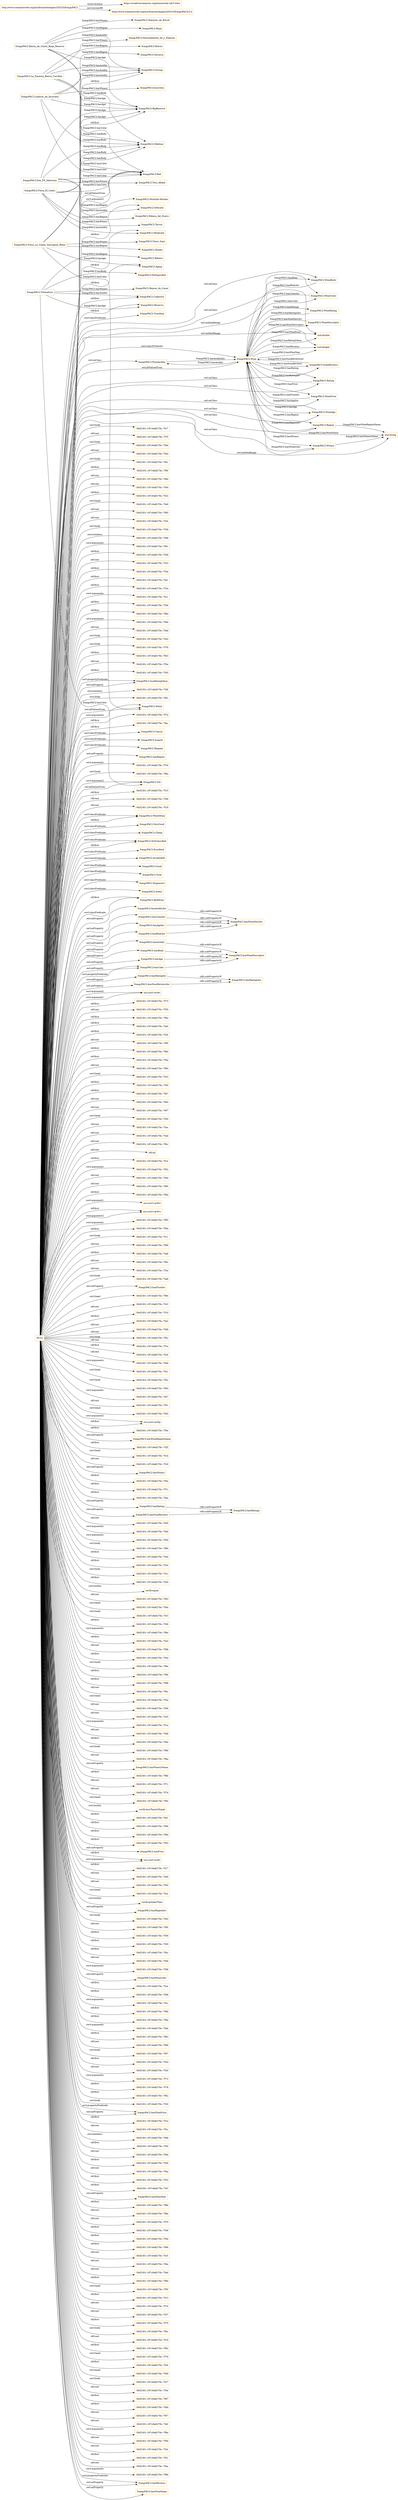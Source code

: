 digraph ar2dtool_diagram { 
rankdir=LR;
size="1501"
node [shape = rectangle, color="orange"]; "frangcPAC2:Trending" "frangcPAC2:WineAcidity" "frangcPAC2:NumReviews" "frangcPAC2:Aging" "frangcPAC2:Classic" "frangcPAC2:Rating" "frangcPAC2:Superb" "frangcPAC2:NotSpecified" "frangcPAC2:Medium" "frangcPAC2:Regular" "frangcPAC2:WinePrice" "frangcPAC2:WineAge" "frangcPAC2:Unknown" "frangcPAC2:WhiteWine" "frangcPAC2:Moderate" "frangcPAC2:VeryGood" "frangcPAC2:Region" "frangcPAC2:Wine" "frangcPAC2:Cheap" "frangcPAC2:NotClassified" "frangcPAC2:Excellent" "frangcPAC2:Acceptable" "frangcPAC2:NA" "frangcPAC2:Good" "frangcPAC2:Red" "frangcPAC2:Delicate" "frangcPAC2:BigReserve" "frangcPAC2:WineDescriptor" "frangcPAC2:WineBody" "frangcPAC2:Strong" "frangcPAC2:WineColor" "frangcPAC2:Winery" "frangcPAC2:Reserve" "frangcPAC2:Viral" "frangcPAC2:Expensive" "frangcPAC2:Static" "frangcPAC2:WineRating" "frangcPAC2:RedWine" "frangcPAC2:White" ; /*classes style*/
	"frangcPAC2:hasBodyInv" -> "frangcPAC2:hasWineDescInv" [ label = "rdfs:subPropertyOf" ];
	"frangcPAC2:hasAcidityInv" -> "frangcPAC2:hasWineDescInv" [ label = "rdfs:subPropertyOf" ];
	"frangcPAC2:hasColor" -> "frangcPAC2:hasWineDescriptor" [ label = "rdfs:subPropertyOf" ];
	"frangcPAC2:hasAcidity" -> "frangcPAC2:hasWineDescriptor" [ label = "rdfs:subPropertyOf" ];
	"frangcPAC2:hasBody" -> "frangcPAC2:hasWineDescriptor" [ label = "rdfs:subPropertyOf" ];
	"frangcPAC2:Baron_de_Chirel_Rioja_Reserva" -> "frangcPAC2:Medium" [ label = "frangcPAC2:hasBody" ];
	"frangcPAC2:Baron_de_Chirel_Rioja_Reserva" -> "frangcPAC2:Red" [ label = "frangcPAC2:hasColor" ];
	"frangcPAC2:Baron_de_Chirel_Rioja_Reserva" -> "frangcPAC2:BigReserve" [ label = "frangcPAC2:hasAge" ];
	"frangcPAC2:Baron_de_Chirel_Rioja_Reserva" -> "frangcPAC2:Strong" [ label = "frangcPAC2:hasAcidity" ];
	"frangcPAC2:Baron_de_Chirel_Rioja_Reserva" -> "frangcPAC2:Rioja" [ label = "frangcPAC2:hasRegion" ];
	"frangcPAC2:Baron_de_Chirel_Rioja_Reserva" -> "frangcPAC2:Marques_de_Riscal" [ label = "frangcPAC2:hasWinery" ];
	"frangcPAC2:hasNumReviewsInv" -> "frangcPAC2:hasRatingsInv" [ label = "rdfs:subPropertyOf" ];
	"http://www.semanticweb.org/mirifran/ontologies/2023/3/frangcPAC2" -> "https://creativecommons.org/licenses/by-nd/3.0/es/" [ label = "terms:license" ];
	"http://www.semanticweb.org/mirifran/ontologies/2023/3/frangcPAC2" -> "http://www.semanticweb.org/mirifran/ontologies/2023/3/frangcPAC2/3.0" [ label = "owl:versionIRI" ];
	"frangcPAC2:La_Faraona_Bierzo_Corullon" -> "frangcPAC2:Red" [ label = "frangcPAC2:hasColor" ];
	"frangcPAC2:La_Faraona_Bierzo_Corullon" -> "frangcPAC2:Bierzo" [ label = "frangcPAC2:hasRegion" ];
	"frangcPAC2:La_Faraona_Bierzo_Corullon" -> "frangcPAC2:Medium" [ label = "frangcPAC2:hasBody" ];
	"frangcPAC2:La_Faraona_Bierzo_Corullon" -> "frangcPAC2:Strong" [ label = "frangcPAC2:hasAcidity" ];
	"frangcPAC2:La_Faraona_Bierzo_Corullon" -> "frangcPAC2:BigReserve" [ label = "frangcPAC2:hasAge" ];
	"frangcPAC2:La_Faraona_Bierzo_Corullon" -> "frangcPAC2:Descendientes_de_J._Palacios" [ label = "frangcPAC2:hasWinery" ];
	"NULL" -> "urn:swrl:var#c" [ label = "swrl:argument1" ];
	"NULL" -> "-5b02301:187c9a8278c:-7f73" [ label = "rdf:first" ];
	"NULL" -> "-5b02301:187c9a8278c:-7f35" [ label = "rdf:rest" ];
	"NULL" -> "-5b02301:187c9a8278c:-7fbe" [ label = "rdf:first" ];
	"NULL" -> "-5b02301:187c9a8278c:-7fa5" [ label = "rdf:first" ];
	"NULL" -> "frangcPAC2:hasAcidityInv" [ label = "owl:onProperty" ];
	"NULL" -> "-5b02301:187c9a8278c:-7fc6" [ label = "rdf:first" ];
	"NULL" -> "frangcPAC2:Unknown" [ label = "rdf:first" ];
	"NULL" -> "-5b02301:187c9a8278c:-7f9f" [ label = "rdf:rest" ];
	"NULL" -> "-5b02301:187c9a8278c:-7fb0" [ label = "rdf:first" ];
	"NULL" -> "-5b02301:187c9a8278c:-7f4a" [ label = "rdf:first" ];
	"NULL" -> "frangcPAC2:NumReviews" [ label = "owl:onClass" ];
	"NULL" -> "-5b02301:187c9a8278c:-7f60" [ label = "rdf:rest" ];
	"NULL" -> "-5b02301:187c9a8278c:-7f33" [ label = "swrl:head" ];
	"NULL" -> "-5b02301:187c9a8278c:-7f4f" [ label = "rdf:first" ];
	"NULL" -> "-5b02301:187c9a8278c:-7fb7" [ label = "rdf:first" ];
	"NULL" -> "-5b02301:187c9a8278c:-7fb5" [ label = "rdf:rest" ];
	"NULL" -> "-5b02301:187c9a8278c:-7f97" [ label = "rdf:rest" ];
	"NULL" -> "-5b02301:187c9a8278c:-7f50" [ label = "swrl:head" ];
	"NULL" -> "-5b02301:187c9a8278c:-7fce" [ label = "rdf:rest" ];
	"NULL" -> "-5b02301:187c9a8278c:-7fad" [ label = "rdf:rest" ];
	"NULL" -> "-5b02301:187c9a8278c:-7f6c" [ label = "rdf:rest" ];
	"NULL" -> "rdf:nil" [ label = "rdf:rest" ];
	"NULL" -> "-5b02301:187c9a8278c:-7fc2" [ label = "rdf:first" ];
	"NULL" -> "-5b02301:187c9a8278c:-7f52" [ label = "swrl:arguments" ];
	"NULL" -> "-5b02301:187c9a8278c:-7f4b" [ label = "rdf:rest" ];
	"NULL" -> "-5b02301:187c9a8278c:-7f85" [ label = "rdf:rest" ];
	"NULL" -> "frangcPAC2:Viral" [ label = "swrl:classPredicate" ];
	"NULL" -> "-5b02301:187c9a8278c:-7f64" [ label = "rdf:first" ];
	"NULL" -> "urn:swrl:var#w" [ label = "swrl:argument1" ];
	"NULL" -> "urn:swrl:var#rv" [ label = "swrl:argument2" ];
	"NULL" -> "frangcPAC2:hasColor" [ label = "owl:onProperty" ];
	"NULL" -> "-5b02301:187c9a8278c:-7f95" [ label = "swrl:arguments" ];
	"NULL" -> "-5b02301:187c9a8278c:-7fbb" [ label = "rdf:first" ];
	"NULL" -> "-5b02301:187c9a8278c:-7f11" [ label = "swrl:body" ];
	"NULL" -> "frangcPAC2:Trending" [ label = "swrl:classPredicate" ];
	"NULL" -> "-5b02301:187c9a8278c:-7f89" [ label = "rdf:rest" ];
	"NULL" -> "-5b02301:187c9a8278c:-7fa8" [ label = "rdf:first" ];
	"NULL" -> "-5b02301:187c9a8278c:-7f8c" [ label = "rdf:rest" ];
	"NULL" -> "frangcPAC2:Good" [ label = "swrl:classPredicate" ];
	"NULL" -> "-5b02301:187c9a8278c:-7f2e" [ label = "rdf:rest" ];
	"NULL" -> "-5b02301:187c9a8278c:-7fa6" [ label = "swrl:body" ];
	"NULL" -> "frangcPAC2:Classic" [ label = "swrl:classPredicate" ];
	"NULL" -> "frangcPAC2:hasPriceInv" [ label = "owl:onProperty" ];
	"NULL" -> "-5b02301:187c9a8278c:-7f84" [ label = "swrl:head" ];
	"NULL" -> "-5b02301:187c9a8278c:-7fc3" [ label = "rdf:rest" ];
	"NULL" -> "-5b02301:187c9a8278c:-7f10" [ label = "rdf:first" ];
	"NULL" -> "frangcPAC2:BigReserve" [ label = "rdf:first" ];
	"NULL" -> "-5b02301:187c9a8278c:-7fa2" [ label = "rdf:rest" ];
	"NULL" -> "frangcPAC2:Wine" [ label = "swrl:classPredicate" ];
	"NULL" -> "-5b02301:187c9a8278c:-7fd9" [ label = "rdf:rest" ];
	"NULL" -> "-5b02301:187c9a8278c:-7f5c" [ label = "swrl:body" ];
	"NULL" -> "-5b02301:187c9a8278c:-7f7a" [ label = "rdf:rest" ];
	"NULL" -> "-5b02301:187c9a8278c:-7fcd" [ label = "rdf:first" ];
	"NULL" -> "-5b02301:187c9a8278c:-7fb8" [ label = "rdf:rest" ];
	"NULL" -> "frangcPAC2:Moderate" [ label = "rdf:first" ];
	"NULL" -> "-5b02301:187c9a8278c:-7f21" [ label = "swrl:arguments" ];
	"NULL" -> "-5b02301:187c9a8278c:-7f3c" [ label = "swrl:head" ];
	"NULL" -> "frangcPAC2:WineColor" [ label = "owl:onClass" ];
	"NULL" -> "-5b02301:187c9a8278c:-7f93" [ label = "swrl:head" ];
	"NULL" -> "-5b02301:187c9a8278c:-7f47" [ label = "swrl:arguments" ];
	"NULL" -> "-5b02301:187c9a8278c:-7f51" [ label = "rdf:rest" ];
	"NULL" -> "-5b02301:187c9a8278c:-7f45" [ label = "swrl:head" ];
	"NULL" -> "urn:swrl:var#p" [ label = "rdf:first" ];
	"NULL" -> "-5b02301:187c9a8278c:-7f5e" [ label = "rdf:first" ];
	"NULL" -> "frangcPAC2:RedWine" [ label = "swrl:classPredicate" ];
	"NULL" -> "xsd:double" [ label = "owl:onDataRange" ];
	"NULL" -> "frangcPAC2:hasWineRegionName" [ label = "owl:onProperty" ];
	"NULL" -> "frangcPAC2:WinePrice" [ label = "owl:onClass" ];
	"NULL" -> "-5b02301:187c9a8278c:-7f2f" [ label = "rdf:first" ];
	"NULL" -> "-5b02301:187c9a8278c:-7f14" [ label = "swrl:head" ];
	"NULL" -> "frangcPAC2:VeryGood" [ label = "swrl:classPredicate" ];
	"NULL" -> "-5b02301:187c9a8278c:-7f18" [ label = "rdf:rest" ];
	"NULL" -> "frangcPAC2:hasWinery" [ label = "owl:onProperty" ];
	"NULL" -> "-5b02301:187c9a8278c:-7f0a" [ label = "rdf:first" ];
	"NULL" -> "-5b02301:187c9a8278c:-7f7c" [ label = "rdf:first" ];
	"NULL" -> "-5b02301:187c9a8278c:-7fae" [ label = "rdf:first" ];
	"NULL" -> "frangcPAC2:Delicate" [ label = "rdf:first" ];
	"NULL" -> "frangcPAC2:hasNumReviews" [ label = "owl:onProperty" ];
	"NULL" -> "-5b02301:187c9a8278c:-7fd5" [ label = "rdf:rest" ];
	"NULL" -> "urn:swrl:var#p" [ label = "swrl:argument2" ];
	"NULL" -> "-5b02301:187c9a8278c:-7fa0" [ label = "swrl:arguments" ];
	"NULL" -> "-5b02301:187c9a8278c:-7f0d" [ label = "swrl:arguments" ];
	"NULL" -> "-5b02301:187c9a8278c:-7f90" [ label = "swrl:body" ];
	"NULL" -> "-5b02301:187c9a8278c:-7f44" [ label = "rdf:first" ];
	"NULL" -> "frangcPAC2:hasRating" [ label = "owl:onProperty" ];
	"NULL" -> "-5b02301:187c9a8278c:-7f24" [ label = "rdf:first" ];
	"NULL" -> "-5b02301:187c9a8278c:-7f1c" [ label = "swrl:body" ];
	"NULL" -> "-5b02301:187c9a8278c:-7f2b" [ label = "rdf:first" ];
	"NULL" -> "swrlb:equal" [ label = "swrl:builtin" ];
	"NULL" -> "-5b02301:187c9a8278c:-7f63" [ label = "rdf:rest" ];
	"NULL" -> "-5b02301:187c9a8278c:-7fb4" [ label = "swrl:head" ];
	"NULL" -> "xsd:string" [ label = "owl:onDataRange" ];
	"NULL" -> "-5b02301:187c9a8278c:-7f1f" [ label = "swrl:head" ];
	"NULL" -> "frangcPAC2:White" [ label = "owl:allValuesFrom" ];
	"NULL" -> "-5b02301:187c9a8278c:-7f36" [ label = "rdf:first" ];
	"NULL" -> "frangcPAC2:hasBodyInv" [ label = "owl:onProperty" ];
	"NULL" -> "-5b02301:187c9a8278c:-7f6e" [ label = "swrl:arguments" ];
	"NULL" -> "-5b02301:187c9a8278c:-7fa3" [ label = "rdf:first" ];
	"NULL" -> "-5b02301:187c9a8278c:-7f88" [ label = "rdf:rest" ];
	"NULL" -> "-5b02301:187c9a8278c:-7f3d" [ label = "rdf:first" ];
	"NULL" -> "-5b02301:187c9a8278c:-7f9e" [ label = "swrl:head" ];
	"NULL" -> "-5b02301:187c9a8278c:-7f8f" [ label = "rdf:first" ];
	"NULL" -> "-5b02301:187c9a8278c:-7f98" [ label = "rdf:first" ];
	"NULL" -> "frangcPAC2:WineAcidity" [ label = "owl:onClass" ];
	"NULL" -> "frangcPAC2:hasBody" [ label = "owl:onProperty" ];
	"NULL" -> "-5b02301:187c9a8278c:-7f0c" [ label = "rdf:rest" ];
	"NULL" -> "-5b02301:187c9a8278c:-7f2a" [ label = "swrl:head" ];
	"NULL" -> "frangcPAC2:hasColorInv" [ label = "owl:onProperty" ];
	"NULL" -> "-5b02301:187c9a8278c:-7f46" [ label = "rdf:rest" ];
	"NULL" -> "-5b02301:187c9a8278c:-7f25" [ label = "rdf:rest" ];
	"NULL" -> "frangcPAC2:WineBody" [ label = "owl:onClass" ];
	"NULL" -> "-5b02301:187c9a8278c:-7f1a" [ label = "swrl:arguments" ];
	"NULL" -> "-5b02301:187c9a8278c:-7fd8" [ label = "rdf:rest" ];
	"NULL" -> "-5b02301:187c9a8278c:-7f0e" [ label = "rdf:first" ];
	"NULL" -> "-5b02301:187c9a8278c:-7f9b" [ label = "swrl:body" ];
	"NULL" -> "-5b02301:187c9a8278c:-7fba" [ label = "rdf:rest" ];
	"NULL" -> "frangcPAC2:hasAgeInv" [ label = "owl:onProperty" ];
	"NULL" -> "frangcPAC2:hasWineryName" [ label = "owl:onProperty" ];
	"NULL" -> "frangcPAC2:NotClassified" [ label = "rdf:first" ];
	"NULL" -> "frangcPAC2:Wine" [ label = "owl:allValuesFrom" ];
	"NULL" -> "-5b02301:187c9a8278c:-7f8b" [ label = "rdf:first" ];
	"NULL" -> "-5b02301:187c9a8278c:-7f71" [ label = "rdf:rest" ];
	"NULL" -> "-5b02301:187c9a8278c:-7f7d" [ label = "rdf:rest" ];
	"NULL" -> "-5b02301:187c9a8278c:-7fbf" [ label = "swrl:head" ];
	"NULL" -> "swrlb:lessThanOrEqual" [ label = "swrl:builtin" ];
	"NULL" -> "-5b02301:187c9a8278c:-7fd1" [ label = "rdf:first" ];
	"NULL" -> "frangcPAC2:hasAcidity" [ label = "owl:onProperty" ];
	"NULL" -> "-5b02301:187c9a8278c:-7f69" [ label = "rdf:first" ];
	"NULL" -> "-5b02301:187c9a8278c:-7f9d" [ label = "rdf:first" ];
	"NULL" -> "-5b02301:187c9a8278c:-7f53" [ label = "rdf:first" ];
	"NULL" -> "frangcPAC2:hasPrice" [ label = "owl:onProperty" ];
	"NULL" -> "urn:swrl:var#r" [ label = "swrl:argument2" ];
	"NULL" -> "-5b02301:187c9a8278c:-7f17" [ label = "rdf:first" ];
	"NULL" -> "-5b02301:187c9a8278c:-7fd0" [ label = "rdf:rest" ];
	"NULL" -> "-5b02301:187c9a8278c:-7f54" [ label = "rdf:rest" ];
	"NULL" -> "-5b02301:187c9a8278c:-7fca" [ label = "swrl:head" ];
	"NULL" -> "swrlb:greaterThan" [ label = "swrl:builtin" ];
	"NULL" -> "frangcPAC2:hasRegionInv" [ label = "owl:onProperty" ];
	"NULL" -> "-5b02301:187c9a8278c:-7fd2" [ label = "swrl:body" ];
	"NULL" -> "-5b02301:187c9a8278c:-7f0f" [ label = "rdf:rest" ];
	"NULL" -> "-5b02301:187c9a8278c:-7f59" [ label = "rdf:first" ];
	"NULL" -> "frangcPAC2:NotClassified" [ label = "swrl:classPredicate" ];
	"NULL" -> "frangcPAC2:Acceptable" [ label = "swrl:classPredicate" ];
	"NULL" -> "-5b02301:187c9a8278c:-7f29" [ label = "rdf:first" ];
	"NULL" -> "-5b02301:187c9a8278c:-7f4c" [ label = "rdf:first" ];
	"NULL" -> "frangcPAC2:Aging" [ label = "rdf:first" ];
	"NULL" -> "-5b02301:187c9a8278c:-7fd4" [ label = "rdf:rest" ];
	"NULL" -> "-5b02301:187c9a8278c:-7f58" [ label = "swrl:arguments" ];
	"NULL" -> "frangcPAC2:Superb" [ label = "swrl:classPredicate" ];
	"NULL" -> "frangcPAC2:hasWineryInv" [ label = "owl:onProperty" ];
	"NULL" -> "frangcPAC2:NA" [ label = "swrl:argument2" ];
	"NULL" -> "-5b02301:187c9a8278c:-7fc4" [ label = "rdf:first" ];
	"NULL" -> "-5b02301:187c9a8278c:-7f08" [ label = "rdf:first" ];
	"NULL" -> "-5b02301:187c9a8278c:-7fcc" [ label = "swrl:arguments" ];
	"NULL" -> "-5b02301:187c9a8278c:-7f66" [ label = "rdf:first" ];
	"NULL" -> "-5b02301:187c9a8278c:-7f9a" [ label = "rdf:first" ];
	"NULL" -> "-5b02301:187c9a8278c:-7fab" [ label = "swrl:arguments" ];
	"NULL" -> "-5b02301:187c9a8278c:-7f83" [ label = "rdf:first" ];
	"NULL" -> "-5b02301:187c9a8278c:-7f99" [ label = "rdf:rest" ];
	"NULL" -> "frangcPAC2:Winery" [ label = "owl:onClass" ];
	"NULL" -> "-5b02301:187c9a8278c:-7f67" [ label = "swrl:body" ];
	"NULL" -> "-5b02301:187c9a8278c:-7f2d" [ label = "rdf:first" ];
	"NULL" -> "-5b02301:187c9a8278c:-7f20" [ label = "rdf:rest" ];
	"NULL" -> "-5b02301:187c9a8278c:-7f72" [ label = "swrl:arguments" ];
	"NULL" -> "-5b02301:187c9a8278c:-7f78" [ label = "rdf:first" ];
	"NULL" -> "-5b02301:187c9a8278c:-7f62" [ label = "rdf:first" ];
	"NULL" -> "-5b02301:187c9a8278c:-7f30" [ label = "swrl:body" ];
	"NULL" -> "frangcPAC2:hasWinePrice" [ label = "owl:onProperty" ];
	"NULL" -> "-5b02301:187c9a8278c:-7f1e" [ label = "rdf:first" ];
	"NULL" -> "-5b02301:187c9a8278c:-7f2c" [ label = "rdf:rest" ];
	"NULL" -> "-5b02301:187c9a8278c:-7fdb" [ label = "owl:members" ];
	"NULL" -> "-5b02301:187c9a8278c:-7f3f" [ label = "rdf:first" ];
	"NULL" -> "-5b02301:187c9a8278c:-7f0b" [ label = "rdf:rest" ];
	"NULL" -> "-5b02301:187c9a8278c:-7f26" [ label = "rdf:first" ];
	"NULL" -> "-5b02301:187c9a8278c:-7fda" [ label = "rdf:rest" ];
	"NULL" -> "-5b02301:187c9a8278c:-7f32" [ label = "rdf:first" ];
	"NULL" -> "-5b02301:187c9a8278c:-7fcf" [ label = "rdf:first" ];
	"NULL" -> "frangcPAC2:hasWineYear" [ label = "owl:onProperty" ];
	"NULL" -> "frangcPAC2:Excellent" [ label = "swrl:classPredicate" ];
	"NULL" -> "-5b02301:187c9a8278c:-7f6b" [ label = "rdf:first" ];
	"NULL" -> "-5b02301:187c9a8278c:-7f8e" [ label = "rdf:rest" ];
	"NULL" -> "frangcPAC2:hasNumReviewsInv" [ label = "owl:onProperty" ];
	"NULL" -> "-5b02301:187c9a8278c:-7f70" [ label = "rdf:rest" ];
	"NULL" -> "-5b02301:187c9a8278c:-7f38" [ label = "rdf:first" ];
	"NULL" -> "urn:swrl:var#rv" [ label = "rdf:first" ];
	"NULL" -> "-5b02301:187c9a8278c:-7f5b" [ label = "rdf:first" ];
	"NULL" -> "-5b02301:187c9a8278c:-7f96" [ label = "rdf:first" ];
	"NULL" -> "-5b02301:187c9a8278c:-7fc5" [ label = "rdf:rest" ];
	"NULL" -> "urn:swrl:var#r" [ label = "rdf:first" ];
	"NULL" -> "frangcPAC2:Regular" [ label = "swrl:classPredicate" ];
	"NULL" -> "-5b02301:187c9a8278c:-7fde" [ label = "rdf:rest" ];
	"NULL" -> "-5b02301:187c9a8278c:-7fa4" [ label = "rdf:rest" ];
	"NULL" -> "-5b02301:187c9a8278c:-7f80" [ label = "rdf:first" ];
	"NULL" -> "-5b02301:187c9a8278c:-7f5f" [ label = "swrl:head" ];
	"NULL" -> "-5b02301:187c9a8278c:-7f13" [ label = "rdf:first" ];
	"NULL" -> "-5b02301:187c9a8278c:-7f74" [ label = "rdf:rest" ];
	"NULL" -> "-5b02301:187c9a8278c:-7f37" [ label = "rdf:rest" ];
	"NULL" -> "-5b02301:187c9a8278c:-7f75" [ label = "rdf:first" ];
	"NULL" -> "-5b02301:187c9a8278c:-7fbc" [ label = "swrl:body" ];
	"NULL" -> "xsd:integer" [ label = "owl:onDataRange" ];
	"NULL" -> "-5b02301:187c9a8278c:-7f16" [ label = "rdf:rest" ];
	"NULL" -> "-5b02301:187c9a8278c:-7f92" [ label = "rdf:first" ];
	"NULL" -> "frangcPAC2:Expensive" [ label = "swrl:classPredicate" ];
	"NULL" -> "-5b02301:187c9a8278c:-7f79" [ label = "swrl:head" ];
	"NULL" -> "-5b02301:187c9a8278c:-7fc9" [ label = "rdf:first" ];
	"NULL" -> "-5b02301:187c9a8278c:-7f09" [ label = "swrl:head" ];
	"NULL" -> "-5b02301:187c9a8278c:-7f27" [ label = "swrl:body" ];
	"NULL" -> "-5b02301:187c9a8278c:-7f3e" [ label = "rdf:rest" ];
	"NULL" -> "-5b02301:187c9a8278c:-7f87" [ label = "rdf:first" ];
	"NULL" -> "-5b02301:187c9a8278c:-7fb9" [ label = "rdf:first" ];
	"NULL" -> "-5b02301:187c9a8278c:-7f57" [ label = "rdf:rest" ];
	"NULL" -> "-5b02301:187c9a8278c:-7faf" [ label = "rdf:rest" ];
	"NULL" -> "-5b02301:187c9a8278c:-7f8a" [ label = "swrl:arguments" ];
	"NULL" -> "-5b02301:187c9a8278c:-7f94" [ label = "rdf:rest" ];
	"NULL" -> "-5b02301:187c9a8278c:-7fcb" [ label = "rdf:rest" ];
	"NULL" -> "-5b02301:187c9a8278c:-7f41" [ label = "rdf:first" ];
	"NULL" -> "-5b02301:187c9a8278c:-7faa" [ label = "rdf:rest" ];
	"NULL" -> "frangcPAC2:Red" [ label = "swrl:argument2" ];
	"NULL" -> "-5b02301:187c9a8278c:-7f86" [ label = "swrl:arguments" ];
	"NULL" -> "frangcPAC2:hasReviews" [ label = "owl:onProperty" ];
	"NULL" -> "frangcPAC2:hasWineName" [ label = "owl:onProperty" ];
	"NULL" -> "-5b02301:187c9a8278c:-7fc7" [ label = "swrl:body" ];
	"NULL" -> "-5b02301:187c9a8278c:-7f7f" [ label = "rdf:rest" ];
	"NULL" -> "frangcPAC2:hasWinePrice" [ label = "swrl:propertyPredicate" ];
	"NULL" -> "-5b02301:187c9a8278c:-7f4d" [ label = "swrl:body" ];
	"NULL" -> "-5b02301:187c9a8278c:-7f40" [ label = "rdf:rest" ];
	"NULL" -> "frangcPAC2:Static" [ label = "swrl:classPredicate" ];
	"NULL" -> "frangcPAC2:Region" [ label = "owl:onClass" ];
	"NULL" -> "-5b02301:187c9a8278c:-7fb1" [ label = "swrl:body" ];
	"NULL" -> "-5b02301:187c9a8278c:-7f6f" [ label = "rdf:first" ];
	"NULL" -> "-5b02301:187c9a8278c:-7f6d" [ label = "rdf:rest" ];
	"NULL" -> "-5b02301:187c9a8278c:-7f49" [ label = "rdf:rest" ];
	"NULL" -> "frangcPAC2:NA" [ label = "owl:allValuesFrom" ];
	"NULL" -> "-5b02301:187c9a8278c:-7f22" [ label = "rdf:first" ];
	"NULL" -> "-5b02301:187c9a8278c:-7fa9" [ label = "swrl:head" ];
	"NULL" -> "frangcPAC2:White" [ label = "swrl:argument2" ];
	"NULL" -> "frangcPAC2:WineAge" [ label = "owl:onClass" ];
	"NULL" -> "-5b02301:187c9a8278c:-7f65" [ label = "rdf:rest" ];
	"NULL" -> "urn:swrl:var#c" [ label = "swrl:argument2" ];
	"NULL" -> "-5b02301:187c9a8278c:-7fc0" [ label = "rdf:rest" ];
	"NULL" -> "-5b02301:187c9a8278c:-7f39" [ label = "swrl:body" ];
	"NULL" -> "frangcPAC2:RedWine" [ label = "rdf:first" ];
	"NULL" -> "-5b02301:187c9a8278c:-7fd6" [ label = "owl:members" ];
	"NULL" -> "-5b02301:187c9a8278c:-7f61" [ label = "swrl:arguments" ];
	"NULL" -> "-5b02301:187c9a8278c:-7f48" [ label = "rdf:first" ];
	"NULL" -> "-5b02301:187c9a8278c:-7f23" [ label = "rdf:rest" ];
	"NULL" -> "frangcPAC2:Rating" [ label = "owl:onClass" ];
	"NULL" -> "-5b02301:187c9a8278c:-7f34" [ label = "rdf:first" ];
	"NULL" -> "-5b02301:187c9a8278c:-7fa1" [ label = "rdf:first" ];
	"NULL" -> "frangcPAC2:hasRatingInv" [ label = "owl:onProperty" ];
	"NULL" -> "-5b02301:187c9a8278c:-7f1b" [ label = "rdf:first" ];
	"NULL" -> "frangcPAC2:WhiteWine" [ label = "rdf:first" ];
	"NULL" -> "-5b02301:187c9a8278c:-7fc1" [ label = "swrl:arguments" ];
	"NULL" -> "-5b02301:187c9a8278c:-7f3b" [ label = "rdf:first" ];
	"NULL" -> "-5b02301:187c9a8278c:-7f8d" [ label = "rdf:first" ];
	"NULL" -> "frangcPAC2:Cheap" [ label = "swrl:classPredicate" ];
	"NULL" -> "-5b02301:187c9a8278c:-7fb6" [ label = "swrl:arguments" ];
	"NULL" -> "-5b02301:187c9a8278c:-7fdd" [ label = "rdf:rest" ];
	"NULL" -> "-5b02301:187c9a8278c:-7f42" [ label = "swrl:body" ];
	"NULL" -> "-5b02301:187c9a8278c:-7f76" [ label = "swrl:body" ];
	"NULL" -> "-5b02301:187c9a8278c:-7fb3" [ label = "rdf:first" ];
	"NULL" -> "frangcPAC2:hasReviews" [ label = "swrl:propertyPredicate" ];
	"NULL" -> "-5b02301:187c9a8278c:-7f5a" [ label = "rdf:rest" ];
	"NULL" -> "-5b02301:187c9a8278c:-7f55" [ label = "rdf:first" ];
	"NULL" -> "frangcPAC2:hasRatingValue" [ label = "owl:onProperty" ];
	"NULL" -> "-5b02301:187c9a8278c:-7fdf" [ label = "owl:members" ];
	"NULL" -> "frangcPAC2:WhiteWine" [ label = "swrl:classPredicate" ];
	"NULL" -> "frangcPAC2:hasColor" [ label = "swrl:propertyPredicate" ];
	"NULL" -> "frangcPAC2:Reserve" [ label = "rdf:first" ];
	"NULL" -> "-5b02301:187c9a8278c:-7f81" [ label = "swrl:body" ];
	"NULL" -> "-5b02301:187c9a8278c:-7f7e" [ label = "rdf:first" ];
	"NULL" -> "-5b02301:187c9a8278c:-7fac" [ label = "rdf:first" ];
	"NULL" -> "frangcPAC2:hasRegion" [ label = "owl:onProperty" ];
	"NULL" -> "frangcPAC2:hasAge" [ label = "owl:onProperty" ];
	"NULL" -> "-5b02301:187c9a8278c:-7f7b" [ label = "swrl:arguments" ];
	"NULL" -> "frangcPAC2:Red" [ label = "owl:allValuesFrom" ];
	"NULL" -> "-5b02301:187c9a8278c:-7f6a" [ label = "swrl:head" ];
	"NULL" -> "frangcPAC2:hasRatingValue" [ label = "swrl:propertyPredicate" ];
	"NULL" -> "-5b02301:187c9a8278c:-7f15" [ label = "rdf:first" ];
	"NULL" -> "frangcPAC2:Strong" [ label = "rdf:first" ];
	"NULL" -> "-5b02301:187c9a8278c:-7f56" [ label = "rdf:rest" ];
	"NULL" -> "-5b02301:187c9a8278c:-7f19" [ label = "rdf:rest" ];
	"frangcPAC2:hasColorInv" -> "frangcPAC2:hasWineDescInv" [ label = "rdfs:subPropertyOf" ];
	"frangcPAC2:Finca_La_Colina_Sauvignon_Blanc" -> "frangcPAC2:Vinos_Sanz" [ label = "frangcPAC2:hasWinery" ];
	"frangcPAC2:Finca_La_Colina_Sauvignon_Blanc" -> "frangcPAC2:Aging" [ label = "frangcPAC2:hasAge" ];
	"frangcPAC2:Finca_La_Colina_Sauvignon_Blanc" -> "frangcPAC2:Strong" [ label = "frangcPAC2:hasAcidity" ];
	"frangcPAC2:Finca_La_Colina_Sauvignon_Blanc" -> "frangcPAC2:Medium" [ label = "frangcPAC2:hasBody" ];
	"frangcPAC2:Finca_La_Colina_Sauvignon_Blanc" -> "frangcPAC2:White" [ label = "frangcPAC2:hasColor" ];
	"frangcPAC2:Finca_La_Colina_Sauvignon_Blanc" -> "frangcPAC2:Rueda" [ label = "frangcPAC2:hasRegion" ];
	"frangcPAC2:hasNumReviews" -> "frangcPAC2:hasRatings" [ label = "rdfs:subPropertyOf" ];
	"frangcPAC2:hasAge" -> "frangcPAC2:hasWineDescriptor" [ label = "rdfs:subPropertyOf" ];
	"frangcPAC2:hasRatingInv" -> "frangcPAC2:hasRatingsInv" [ label = "rdfs:subPropertyOf" ];
	"frangcPAC2:Laderas_de_Inurrieta" -> "frangcPAC2:Strong" [ label = "frangcPAC2:hasAcidity" ];
	"frangcPAC2:Laderas_de_Inurrieta" -> "frangcPAC2:Inurrieta" [ label = "frangcPAC2:hasWinery" ];
	"frangcPAC2:Laderas_de_Inurrieta" -> "frangcPAC2:BigReserve" [ label = "frangcPAC2:hasAge" ];
	"frangcPAC2:Laderas_de_Inurrieta" -> "frangcPAC2:Red" [ label = "frangcPAC2:hasColor" ];
	"frangcPAC2:Laderas_de_Inurrieta" -> "frangcPAC2:Medium" [ label = "frangcPAC2:hasBody" ];
	"frangcPAC2:Laderas_de_Inurrieta" -> "frangcPAC2:Navarra" [ label = "frangcPAC2:hasRegion" ];
	"frangcPAC2:Don_PX_Seleccion" -> "frangcPAC2:Red" [ label = "frangcPAC2:hasColor" ];
	"frangcPAC2:Don_PX_Seleccion" -> "frangcPAC2:Medium" [ label = "frangcPAC2:hasBody" ];
	"frangcPAC2:Don_PX_Seleccion" -> "frangcPAC2:Delicate" [ label = "frangcPAC2:hasAcidity" ];
	"frangcPAC2:Don_PX_Seleccion" -> "frangcPAC2:Toro_Albala" [ label = "frangcPAC2:hasWinery" ];
	"frangcPAC2:Don_PX_Seleccion" -> "frangcPAC2:Montilla-Moriles" [ label = "frangcPAC2:hasRegion" ];
	"frangcPAC2:Don_PX_Seleccion" -> "frangcPAC2:BigReserve" [ label = "frangcPAC2:hasAge" ];
	"frangcPAC2:hasAgeInv" -> "frangcPAC2:hasWineDescInv" [ label = "rdfs:subPropertyOf" ];
	"frangcPAC2:Treixadura" -> "frangcPAC2:Ramon_do_Casar" [ label = "frangcPAC2:hasWinery" ];
	"frangcPAC2:Treixadura" -> "frangcPAC2:NA" [ label = "frangcPAC2:hasColor" ];
	"frangcPAC2:Treixadura" -> "frangcPAC2:Ribeiro" [ label = "frangcPAC2:hasRegion" ];
	"frangcPAC2:Treixadura" -> "frangcPAC2:Reserve" [ label = "frangcPAC2:hasAge" ];
	"frangcPAC2:Treixadura" -> "frangcPAC2:Unknown" [ label = "frangcPAC2:hasAcidity" ];
	"frangcPAC2:Treixadura" -> "frangcPAC2:NotSpecified" [ label = "frangcPAC2:hasBody" ];
	"frangcPAC2:hasRating" -> "frangcPAC2:hasRatings" [ label = "rdfs:subPropertyOf" ];
	"frangcPAC2:Finca_El_Canto" -> "frangcPAC2:Moderate" [ label = "frangcPAC2:hasAcidity" ];
	"frangcPAC2:Finca_El_Canto" -> "frangcPAC2:Ribera_del_Duero" [ label = "frangcPAC2:hasRegion" ];
	"frangcPAC2:Finca_El_Canto" -> "frangcPAC2:BigReserve" [ label = "frangcPAC2:hasAge" ];
	"frangcPAC2:Finca_El_Canto" -> "frangcPAC2:Tarsus" [ label = "frangcPAC2:hasWinery" ];
	"frangcPAC2:Finca_El_Canto" -> "frangcPAC2:Medium" [ label = "frangcPAC2:hasBody" ];
	"frangcPAC2:Finca_El_Canto" -> "frangcPAC2:Red" [ label = "frangcPAC2:hasColor" ];
	"frangcPAC2:Wine" -> "frangcPAC2:Winery" [ label = "frangcPAC2:hasWinery" ];
	"frangcPAC2:Wine" -> "xsd:integer" [ label = "frangcPAC2:hasReviews" ];
	"frangcPAC2:WineDescriptor" -> "frangcPAC2:Wine" [ label = "frangcPAC2:hasWineDescInv" ];
	"frangcPAC2:Region" -> "xsd:string" [ label = "frangcPAC2:hasWineRegionName" ];
	"frangcPAC2:Region" -> "frangcPAC2:Wine" [ label = "frangcPAC2:hasRegionInv" ];
	"frangcPAC2:Wine" -> "xsd:double" [ label = "frangcPAC2:hasWinePrice" ];
	"frangcPAC2:Wine" -> "xsd:double" [ label = "frangcPAC2:hasRatingValue" ];
	"frangcPAC2:Wine" -> "frangcPAC2:WineDescriptor" [ label = "frangcPAC2:hasWineDescriptor" ];
	"frangcPAC2:Wine" -> "frangcPAC2:WineRating" [ label = "frangcPAC2:hasRatings" ];
	"frangcPAC2:Wine" -> "frangcPAC2:WineAge" [ label = "frangcPAC2:hasAge" ];
	"frangcPAC2:WineColor" -> "frangcPAC2:Wine" [ label = "frangcPAC2:hasColorInv" ];
	"frangcPAC2:WineAcidity" -> "frangcPAC2:Wine" [ label = "frangcPAC2:hasAcidityInv" ];
	"frangcPAC2:Wine" -> "frangcPAC2:WineBody" [ label = "frangcPAC2:hasBody" ];
	"frangcPAC2:WineAge" -> "frangcPAC2:Wine" [ label = "frangcPAC2:hasAgeInv" ];
	"frangcPAC2:Wine" -> "frangcPAC2:WinePrice" [ label = "frangcPAC2:hasPrice" ];
	"frangcPAC2:Wine" -> "frangcPAC2:NumReviews" [ label = "frangcPAC2:hasNumReviews" ];
	"frangcPAC2:Wine" -> "xsd:integer" [ label = "frangcPAC2:hasWineYear" ];
	"frangcPAC2:Rating" -> "frangcPAC2:Wine" [ label = "frangcPAC2:hasRatingInv" ];
	"frangcPAC2:Wine" -> "frangcPAC2:WineAcidity" [ label = "frangcPAC2:hasAcidity" ];
	"frangcPAC2:NumReviews" -> "frangcPAC2:Wine" [ label = "frangcPAC2:hasNumReviewsInv" ];
	"frangcPAC2:WineBody" -> "frangcPAC2:Wine" [ label = "frangcPAC2:hasBodyInv" ];
	"frangcPAC2:Wine" -> "frangcPAC2:Region" [ label = "frangcPAC2:hasRegion" ];
	"frangcPAC2:WineRating" -> "frangcPAC2:Wine" [ label = "frangcPAC2:hasRatingsInv" ];
	"frangcPAC2:Winery" -> "frangcPAC2:Wine" [ label = "frangcPAC2:hasWineryInv" ];
	"frangcPAC2:WinePrice" -> "frangcPAC2:Wine" [ label = "frangcPAC2:hasPriceInv" ];
	"frangcPAC2:Wine" -> "xsd:string" [ label = "frangcPAC2:hasWineName" ];
	"frangcPAC2:Wine" -> "frangcPAC2:WineColor" [ label = "frangcPAC2:hasColor" ];
	"frangcPAC2:Wine" -> "frangcPAC2:Rating" [ label = "frangcPAC2:hasRating" ];
	"frangcPAC2:Winery" -> "xsd:string" [ label = "frangcPAC2:hasWineryName" ];

}
